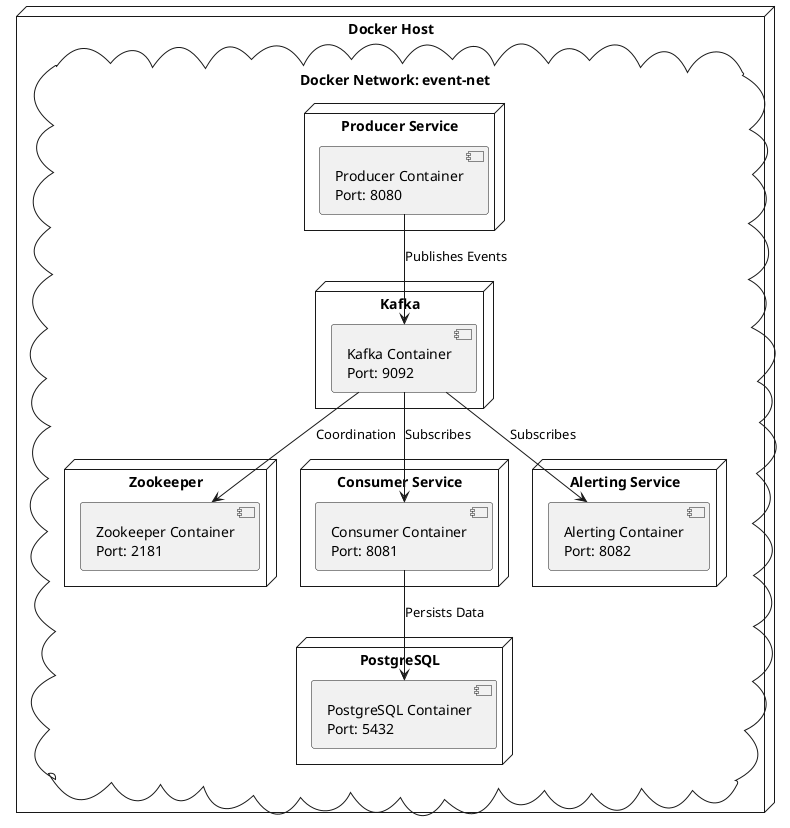 @startuml Docker Deployment

!define RECTANGLE class

node "Docker Host" {
    cloud "Docker Network: event-net" {
        node "Zookeeper" {
            [Zookeeper Container\nPort: 2181]
        }

        node "Kafka" {
            [Kafka Container\nPort: 9092]
        }

        node "PostgreSQL" {
            [PostgreSQL Container\nPort: 5432]
        }

        node "Producer Service" {
            [Producer Container\nPort: 8080]
        }

        node "Consumer Service" {
            [Consumer Container\nPort: 8081]
        }

        node "Alerting Service" {
            [Alerting Container\nPort: 8082]
        }
    }
}

[Producer Container\nPort: 8080] --> [Kafka Container\nPort: 9092] : Publishes Events
[Kafka Container\nPort: 9092] --> [Consumer Container\nPort: 8081] : Subscribes
[Consumer Container\nPort: 8081] --> [PostgreSQL Container\nPort: 5432] : Persists Data
[Kafka Container\nPort: 9092] --> [Alerting Container\nPort: 8082] : Subscribes
[Kafka Container\nPort: 9092] --> [Zookeeper Container\nPort: 2181] : Coordination

@enduml
